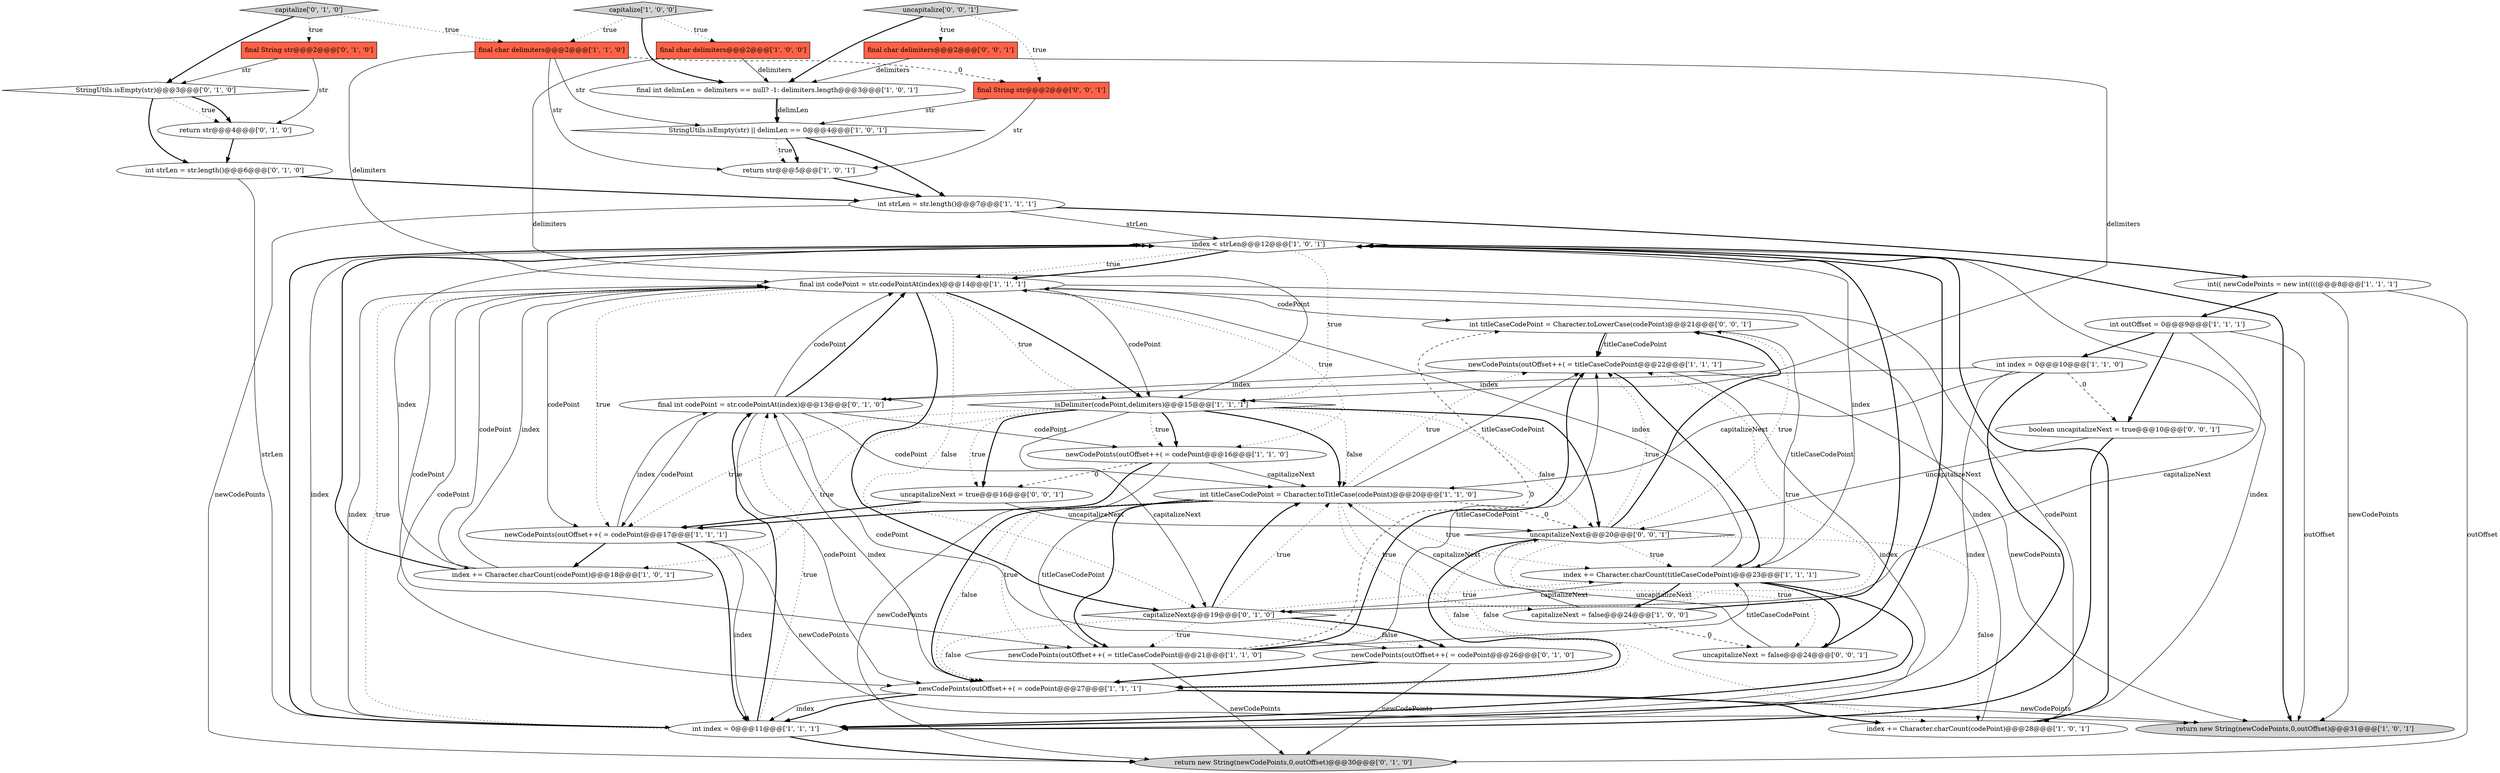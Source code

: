digraph {
3 [style = filled, label = "return str@@@5@@@['1', '0', '1']", fillcolor = white, shape = ellipse image = "AAA0AAABBB1BBB"];
29 [style = filled, label = "final int codePoint = str.codePointAt(index)@@@13@@@['0', '1', '0']", fillcolor = white, shape = ellipse image = "AAA0AAABBB2BBB"];
40 [style = filled, label = "int titleCaseCodePoint = Character.toLowerCase(codePoint)@@@21@@@['0', '0', '1']", fillcolor = white, shape = ellipse image = "AAA0AAABBB3BBB"];
9 [style = filled, label = "newCodePoints(outOffset++( = titleCaseCodePoint@@@22@@@['1', '1', '1']", fillcolor = white, shape = ellipse image = "AAA0AAABBB1BBB"];
24 [style = filled, label = "newCodePoints(outOffset++( = titleCaseCodePoint@@@21@@@['1', '1', '0']", fillcolor = white, shape = ellipse image = "AAA0AAABBB1BBB"];
30 [style = filled, label = "capitalizeNext@@@19@@@['0', '1', '0']", fillcolor = white, shape = diamond image = "AAA0AAABBB2BBB"];
36 [style = filled, label = "uncapitalizeNext = true@@@16@@@['0', '0', '1']", fillcolor = white, shape = ellipse image = "AAA0AAABBB3BBB"];
34 [style = filled, label = "boolean uncapitalizeNext = true@@@10@@@['0', '0', '1']", fillcolor = white, shape = ellipse image = "AAA0AAABBB3BBB"];
33 [style = filled, label = "newCodePoints(outOffset++( = codePoint@@@26@@@['0', '1', '0']", fillcolor = white, shape = ellipse image = "AAA0AAABBB2BBB"];
14 [style = filled, label = "capitalize['1', '0', '0']", fillcolor = lightgray, shape = diamond image = "AAA0AAABBB1BBB"];
13 [style = filled, label = "final int codePoint = str.codePointAt(index)@@@14@@@['1', '1', '1']", fillcolor = white, shape = ellipse image = "AAA0AAABBB1BBB"];
19 [style = filled, label = "isDelimiter(codePoint,delimiters)@@@15@@@['1', '1', '1']", fillcolor = white, shape = diamond image = "AAA0AAABBB1BBB"];
4 [style = filled, label = "final char delimiters@@@2@@@['1', '1', '0']", fillcolor = tomato, shape = box image = "AAA0AAABBB1BBB"];
38 [style = filled, label = "final char delimiters@@@2@@@['0', '0', '1']", fillcolor = tomato, shape = box image = "AAA0AAABBB3BBB"];
2 [style = filled, label = "final char delimiters@@@2@@@['1', '0', '0']", fillcolor = tomato, shape = box image = "AAA0AAABBB1BBB"];
21 [style = filled, label = "int titleCaseCodePoint = Character.toTitleCase(codePoint)@@@20@@@['1', '1', '0']", fillcolor = white, shape = ellipse image = "AAA0AAABBB1BBB"];
5 [style = filled, label = "capitalizeNext = false@@@24@@@['1', '0', '0']", fillcolor = white, shape = ellipse image = "AAA0AAABBB1BBB"];
37 [style = filled, label = "uncapitalize['0', '0', '1']", fillcolor = lightgray, shape = diamond image = "AAA0AAABBB3BBB"];
28 [style = filled, label = "return new String(newCodePoints,0,outOffset)@@@30@@@['0', '1', '0']", fillcolor = lightgray, shape = ellipse image = "AAA0AAABBB2BBB"];
25 [style = filled, label = "StringUtils.isEmpty(str)@@@3@@@['0', '1', '0']", fillcolor = white, shape = diamond image = "AAA0AAABBB2BBB"];
20 [style = filled, label = "newCodePoints(outOffset++( = codePoint@@@27@@@['1', '1', '1']", fillcolor = white, shape = ellipse image = "AAA0AAABBB1BBB"];
1 [style = filled, label = "int index = 0@@@10@@@['1', '1', '0']", fillcolor = white, shape = ellipse image = "AAA0AAABBB1BBB"];
7 [style = filled, label = "final int delimLen = delimiters == null? -1: delimiters.length@@@3@@@['1', '0', '1']", fillcolor = white, shape = ellipse image = "AAA0AAABBB1BBB"];
16 [style = filled, label = "index += Character.charCount(titleCaseCodePoint)@@@23@@@['1', '1', '1']", fillcolor = white, shape = ellipse image = "AAA0AAABBB1BBB"];
12 [style = filled, label = "return new String(newCodePoints,0,outOffset)@@@31@@@['1', '0', '1']", fillcolor = lightgray, shape = ellipse image = "AAA0AAABBB1BBB"];
10 [style = filled, label = "newCodePoints(outOffset++( = codePoint@@@17@@@['1', '1', '1']", fillcolor = white, shape = ellipse image = "AAA0AAABBB1BBB"];
8 [style = filled, label = "index += Character.charCount(codePoint)@@@18@@@['1', '0', '1']", fillcolor = white, shape = ellipse image = "AAA0AAABBB1BBB"];
17 [style = filled, label = "index += Character.charCount(codePoint)@@@28@@@['1', '0', '1']", fillcolor = white, shape = ellipse image = "AAA0AAABBB1BBB"];
0 [style = filled, label = "newCodePoints(outOffset++( = codePoint@@@16@@@['1', '1', '0']", fillcolor = white, shape = ellipse image = "AAA0AAABBB1BBB"];
27 [style = filled, label = "int strLen = str.length()@@@6@@@['0', '1', '0']", fillcolor = white, shape = ellipse image = "AAA0AAABBB2BBB"];
26 [style = filled, label = "final String str@@@2@@@['0', '1', '0']", fillcolor = tomato, shape = box image = "AAA0AAABBB2BBB"];
32 [style = filled, label = "return str@@@4@@@['0', '1', '0']", fillcolor = white, shape = ellipse image = "AAA0AAABBB2BBB"];
15 [style = filled, label = "int index = 0@@@11@@@['1', '1', '1']", fillcolor = white, shape = ellipse image = "AAA0AAABBB1BBB"];
23 [style = filled, label = "int outOffset = 0@@@9@@@['1', '1', '1']", fillcolor = white, shape = ellipse image = "AAA0AAABBB1BBB"];
35 [style = filled, label = "uncapitalizeNext@@@20@@@['0', '0', '1']", fillcolor = white, shape = diamond image = "AAA0AAABBB3BBB"];
31 [style = filled, label = "capitalize['0', '1', '0']", fillcolor = lightgray, shape = diamond image = "AAA0AAABBB2BBB"];
39 [style = filled, label = "final String str@@@2@@@['0', '0', '1']", fillcolor = tomato, shape = box image = "AAA0AAABBB3BBB"];
41 [style = filled, label = "uncapitalizeNext = false@@@24@@@['0', '0', '1']", fillcolor = white, shape = ellipse image = "AAA0AAABBB3BBB"];
6 [style = filled, label = "index < strLen@@@12@@@['1', '0', '1']", fillcolor = white, shape = diamond image = "AAA0AAABBB1BBB"];
11 [style = filled, label = "int strLen = str.length()@@@7@@@['1', '1', '1']", fillcolor = white, shape = ellipse image = "AAA0AAABBB1BBB"];
18 [style = filled, label = "int(( newCodePoints = new int((((@@@8@@@['1', '1', '1']", fillcolor = white, shape = ellipse image = "AAA0AAABBB1BBB"];
22 [style = filled, label = "StringUtils.isEmpty(str) || delimLen == 0@@@4@@@['1', '0', '1']", fillcolor = white, shape = diamond image = "AAA0AAABBB1BBB"];
19->10 [style = dotted, label="true"];
29->10 [style = solid, label="codePoint"];
34->15 [style = bold, label=""];
8->6 [style = bold, label=""];
21->24 [style = bold, label=""];
19->36 [style = bold, label=""];
4->39 [style = dashed, label="0"];
2->19 [style = solid, label="delimiters"];
13->10 [style = dotted, label="true"];
6->19 [style = dotted, label="true"];
9->16 [style = bold, label=""];
40->9 [style = solid, label="titleCaseCodePoint"];
35->16 [style = dotted, label="true"];
14->7 [style = bold, label=""];
16->41 [style = bold, label=""];
37->38 [style = dotted, label="true"];
24->28 [style = solid, label="newCodePoints"];
10->8 [style = bold, label=""];
21->24 [style = dotted, label="true"];
15->29 [style = dotted, label="true"];
19->35 [style = dotted, label="false"];
13->8 [style = solid, label="codePoint"];
0->36 [style = dashed, label="0"];
30->33 [style = dotted, label="false"];
20->15 [style = bold, label=""];
5->41 [style = dashed, label="0"];
18->12 [style = solid, label="newCodePoints"];
21->5 [style = dotted, label="true"];
14->2 [style = dotted, label="true"];
10->29 [style = solid, label="index"];
25->32 [style = dotted, label="true"];
13->19 [style = solid, label="codePoint"];
41->35 [style = solid, label="uncapitalizeNext"];
13->30 [style = dotted, label="false"];
21->20 [style = dotted, label="false"];
35->20 [style = bold, label=""];
27->15 [style = solid, label="strLen"];
29->21 [style = solid, label="codePoint"];
6->13 [style = dotted, label="true"];
1->34 [style = dashed, label="0"];
11->6 [style = solid, label="strLen"];
3->11 [style = bold, label=""];
13->19 [style = dotted, label="true"];
26->25 [style = solid, label="str"];
24->40 [style = dashed, label="0"];
10->12 [style = solid, label="newCodePoints"];
41->6 [style = bold, label=""];
15->13 [style = solid, label="index"];
13->40 [style = solid, label="codePoint"];
19->36 [style = dotted, label="true"];
2->7 [style = solid, label="delimiters"];
9->12 [style = solid, label="newCodePoints"];
30->20 [style = dotted, label="false"];
29->20 [style = solid, label="codePoint"];
11->18 [style = bold, label=""];
36->35 [style = solid, label="uncapitalizeNext"];
15->13 [style = dotted, label="true"];
13->17 [style = solid, label="codePoint"];
4->3 [style = solid, label="str"];
25->27 [style = bold, label=""];
35->40 [style = bold, label=""];
23->30 [style = solid, label="capitalizeNext"];
21->24 [style = solid, label="titleCaseCodePoint"];
4->13 [style = solid, label="delimiters"];
21->9 [style = dotted, label="true"];
5->6 [style = bold, label=""];
27->11 [style = bold, label=""];
21->9 [style = solid, label="titleCaseCodePoint"];
9->15 [style = solid, label="index"];
13->0 [style = dotted, label="true"];
19->0 [style = dotted, label="true"];
20->12 [style = solid, label="newCodePoints"];
5->21 [style = solid, label="capitalizeNext"];
19->21 [style = dotted, label="false"];
30->9 [style = dotted, label="true"];
4->22 [style = solid, label="str"];
21->16 [style = dotted, label="true"];
14->4 [style = dotted, label="true"];
23->12 [style = solid, label="outOffset"];
22->11 [style = bold, label=""];
15->29 [style = bold, label=""];
20->15 [style = solid, label="index"];
9->29 [style = solid, label="index"];
18->28 [style = solid, label="outOffset"];
31->25 [style = bold, label=""];
35->40 [style = dotted, label="true"];
16->6 [style = solid, label="index"];
18->23 [style = bold, label=""];
30->33 [style = bold, label=""];
17->6 [style = solid, label="index"];
17->6 [style = bold, label=""];
21->17 [style = dotted, label="false"];
1->15 [style = solid, label="index"];
24->16 [style = solid, label="titleCaseCodePoint"];
32->27 [style = bold, label=""];
34->35 [style = solid, label="uncapitalizeNext"];
10->15 [style = solid, label="index"];
40->9 [style = bold, label=""];
19->8 [style = dotted, label="true"];
38->19 [style = solid, label="delimiters"];
37->7 [style = bold, label=""];
19->0 [style = bold, label=""];
16->13 [style = solid, label="index"];
29->13 [style = bold, label=""];
7->22 [style = bold, label=""];
29->13 [style = solid, label="codePoint"];
13->19 [style = bold, label=""];
30->21 [style = bold, label=""];
38->7 [style = solid, label="delimiters"];
15->28 [style = bold, label=""];
35->17 [style = dotted, label="false"];
6->13 [style = bold, label=""];
19->35 [style = bold, label=""];
35->41 [style = dotted, label="true"];
16->5 [style = bold, label=""];
22->3 [style = dotted, label="true"];
29->33 [style = solid, label="codePoint"];
21->35 [style = dashed, label="0"];
24->9 [style = bold, label=""];
36->10 [style = bold, label=""];
6->12 [style = bold, label=""];
19->21 [style = bold, label=""];
16->15 [style = bold, label=""];
1->21 [style = solid, label="capitalizeNext"];
13->20 [style = solid, label="codePoint"];
16->30 [style = solid, label="capitalizeNext"];
20->17 [style = bold, label=""];
10->15 [style = bold, label=""];
13->10 [style = solid, label="codePoint"];
33->20 [style = bold, label=""];
30->24 [style = dotted, label="true"];
13->24 [style = solid, label="codePoint"];
11->28 [style = solid, label="newCodePoints"];
1->15 [style = bold, label=""];
29->0 [style = solid, label="codePoint"];
25->32 [style = bold, label=""];
40->16 [style = solid, label="titleCaseCodePoint"];
35->9 [style = dotted, label="true"];
15->6 [style = bold, label=""];
13->30 [style = bold, label=""];
30->21 [style = dotted, label="true"];
19->30 [style = solid, label="capitalizeNext"];
22->3 [style = bold, label=""];
39->3 [style = solid, label="str"];
1->29 [style = solid, label="index"];
35->20 [style = dotted, label="false"];
0->10 [style = bold, label=""];
0->28 [style = solid, label="newCodePoints"];
0->21 [style = solid, label="capitalizeNext"];
21->20 [style = bold, label=""];
30->16 [style = dotted, label="true"];
31->26 [style = dotted, label="true"];
7->22 [style = solid, label="delimLen"];
20->29 [style = solid, label="index"];
33->28 [style = solid, label="newCodePoints"];
8->13 [style = solid, label="index"];
8->6 [style = solid, label="index"];
37->39 [style = dotted, label="true"];
17->13 [style = solid, label="index"];
23->1 [style = bold, label=""];
23->34 [style = bold, label=""];
26->32 [style = solid, label="str"];
31->4 [style = dotted, label="true"];
24->9 [style = solid, label="titleCaseCodePoint"];
39->22 [style = solid, label="str"];
15->6 [style = solid, label="index"];
}
